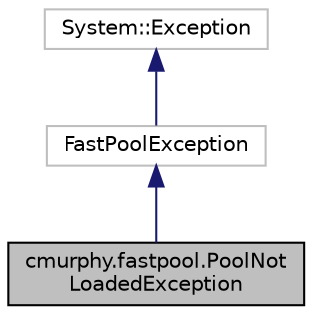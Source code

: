 digraph "cmurphy.fastpool.PoolNotLoadedException"
{
 // LATEX_PDF_SIZE
  edge [fontname="Helvetica",fontsize="10",labelfontname="Helvetica",labelfontsize="10"];
  node [fontname="Helvetica",fontsize="10",shape=record];
  Node1 [label="cmurphy.fastpool.PoolNot\lLoadedException",height=0.2,width=0.4,color="black", fillcolor="grey75", style="filled", fontcolor="black",tooltip=" "];
  Node2 -> Node1 [dir="back",color="midnightblue",fontsize="10",style="solid",fontname="Helvetica"];
  Node2 [label="FastPoolException",height=0.2,width=0.4,color="grey75", fillcolor="white", style="filled",URL="$classcmurphy_1_1fastpool_1_1_fast_pool_exception.html",tooltip=" "];
  Node3 -> Node2 [dir="back",color="midnightblue",fontsize="10",style="solid",fontname="Helvetica"];
  Node3 [label="System::Exception",height=0.2,width=0.4,color="grey75", fillcolor="white", style="filled",tooltip=" "];
}
